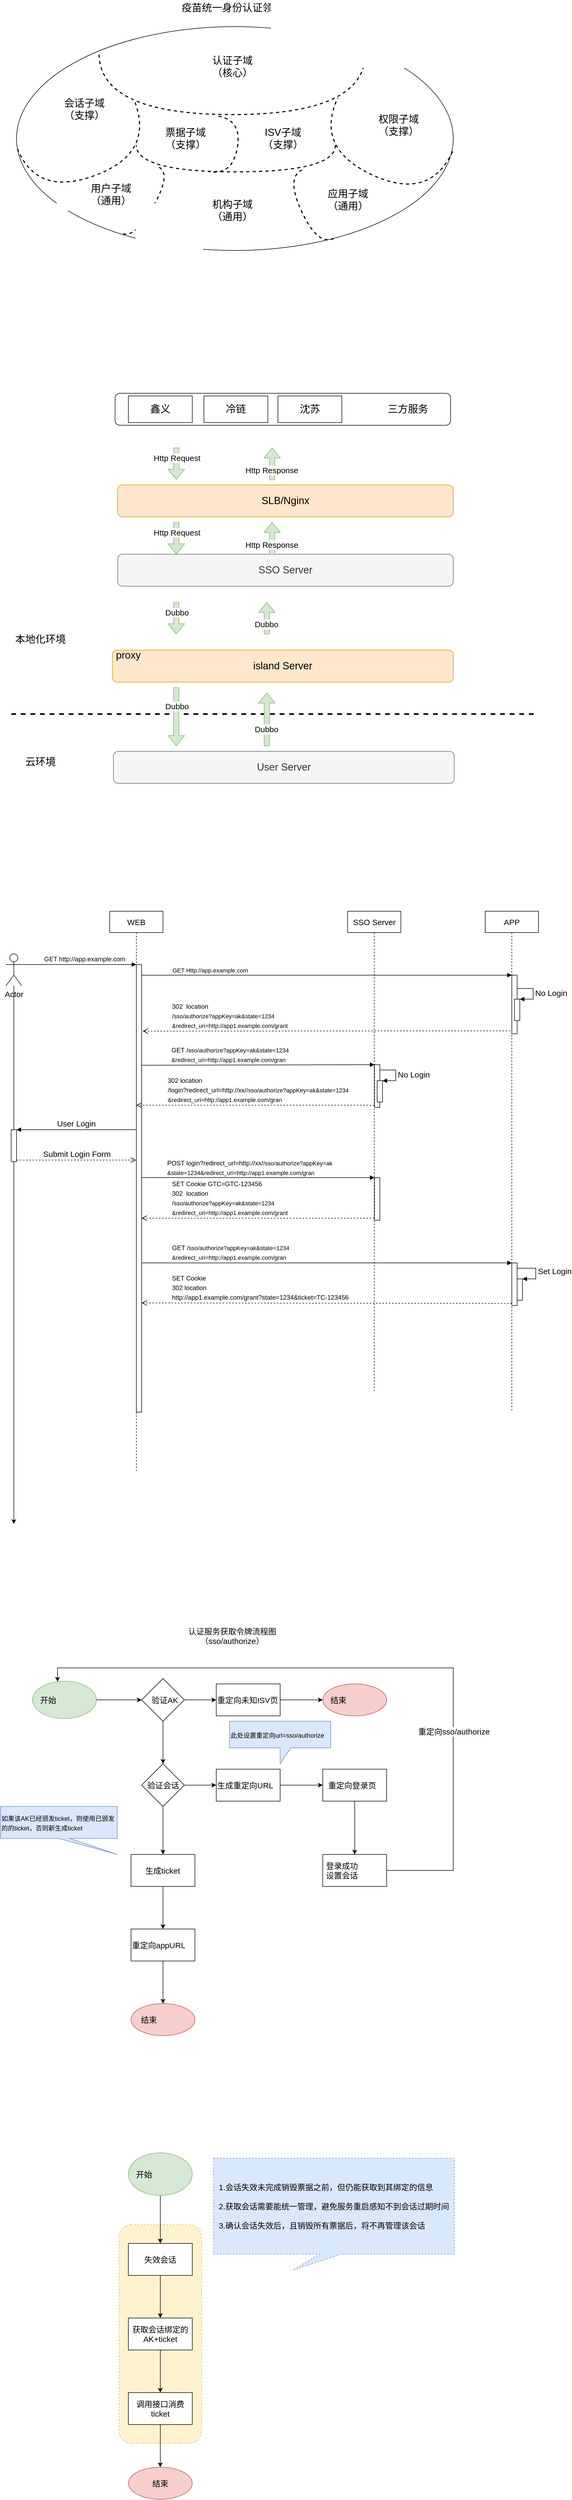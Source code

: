 <mxfile version="14.7.8" type="github">
  <diagram id="zZ86Mv5E7k6k_k5HMbXi" name="Page-1">
    <mxGraphModel dx="1426" dy="745" grid="1" gridSize="10" guides="1" tooltips="1" connect="1" arrows="1" fold="1" page="1" pageScale="1" pageWidth="1654" pageHeight="2336" math="0" shadow="0">
      <root>
        <mxCell id="0" />
        <mxCell id="1" parent="0" />
        <mxCell id="XgoeYixQGSKKeglVcJsI-135" value="" style="rounded=1;whiteSpace=wrap;html=1;fontSize=15;strokeColor=#d6b656;align=center;dashed=1;fillColor=#fff2cc;" vertex="1" parent="1">
          <mxGeometry x="502.54" y="4545" width="154.93" height="410" as="geometry" />
        </mxCell>
        <mxCell id="XgoeYixQGSKKeglVcJsI-1" value="" style="ellipse;whiteSpace=wrap;html=1;" vertex="1" parent="1">
          <mxGeometry x="310" y="420" width="820" height="420" as="geometry" />
        </mxCell>
        <mxCell id="XgoeYixQGSKKeglVcJsI-2" value="" style="shape=requiredInterface;html=1;verticalLabelPosition=bottom;dashed=1;strokeWidth=2;fillColor=none;fontColor=#FF3333;align=left;rotation=90;" vertex="1" parent="1">
          <mxGeometry x="657.5" y="277.5" width="115" height="500" as="geometry" />
        </mxCell>
        <mxCell id="XgoeYixQGSKKeglVcJsI-3" value="票据子域&lt;br&gt;（支撑）" style="text;html=1;strokeColor=none;fillColor=none;align=center;verticalAlign=middle;whiteSpace=wrap;rounded=0;fontSize=19;" vertex="1" parent="1">
          <mxGeometry x="580" y="615" width="95" height="30" as="geometry" />
        </mxCell>
        <mxCell id="XgoeYixQGSKKeglVcJsI-4" value="" style="shape=requiredInterface;html=1;verticalLabelPosition=bottom;dashed=1;strokeWidth=2;fillColor=none;fontColor=#FF3333;align=left;rotation=-20;direction=south;" vertex="1" parent="1">
          <mxGeometry x="319.92" y="599.57" width="237.5" height="103.13" as="geometry" />
        </mxCell>
        <mxCell id="XgoeYixQGSKKeglVcJsI-5" value="会话子域&lt;br&gt;（支撑）" style="text;html=1;strokeColor=none;fillColor=none;align=center;verticalAlign=middle;whiteSpace=wrap;rounded=0;fontSize=19;" vertex="1" parent="1">
          <mxGeometry x="390" y="560" width="95" height="30" as="geometry" />
        </mxCell>
        <mxCell id="XgoeYixQGSKKeglVcJsI-6" value="" style="shape=requiredInterface;html=1;verticalLabelPosition=bottom;dashed=1;strokeWidth=2;fillColor=none;fontColor=#FF3333;align=left;rotation=25;direction=south;" vertex="1" parent="1">
          <mxGeometry x="880.2" y="599.11" width="237.89" height="103.6" as="geometry" />
        </mxCell>
        <mxCell id="XgoeYixQGSKKeglVcJsI-7" value="权限子域&lt;br&gt;（支撑）" style="text;html=1;strokeColor=none;fillColor=none;align=center;verticalAlign=middle;whiteSpace=wrap;rounded=0;fontSize=19;" vertex="1" parent="1">
          <mxGeometry x="980" y="590" width="95" height="30" as="geometry" />
        </mxCell>
        <mxCell id="XgoeYixQGSKKeglVcJsI-9" value="" style="shape=requiredInterface;html=1;verticalLabelPosition=bottom;dashed=1;strokeWidth=2;fillColor=none;fontColor=#FF3333;align=left;rotation=90;" vertex="1" parent="1">
          <mxGeometry x="696.88" y="480.63" width="50" height="373.75" as="geometry" />
        </mxCell>
        <mxCell id="XgoeYixQGSKKeglVcJsI-10" value="ISV子域&lt;br&gt;（支撑）" style="text;html=1;strokeColor=none;fillColor=none;align=center;verticalAlign=middle;whiteSpace=wrap;rounded=0;fontSize=19;" vertex="1" parent="1">
          <mxGeometry x="762.5" y="615" width="95" height="30" as="geometry" />
        </mxCell>
        <mxCell id="XgoeYixQGSKKeglVcJsI-11" value="" style="shape=requiredInterface;html=1;verticalLabelPosition=bottom;dashed=1;strokeWidth=2;fillColor=none;fontColor=#FF3333;align=left;rotation=-60;direction=south;" vertex="1" parent="1">
          <mxGeometry x="482.88" y="738.64" width="142.19" height="27.11" as="geometry" />
        </mxCell>
        <mxCell id="XgoeYixQGSKKeglVcJsI-12" value="" style="shape=requiredInterface;html=1;verticalLabelPosition=bottom;dashed=1;strokeWidth=2;fillColor=none;fontColor=#FF3333;align=left;rotation=65;direction=south;" vertex="1" parent="1">
          <mxGeometry x="790" y="743.65" width="141.66" height="33.46" as="geometry" />
        </mxCell>
        <mxCell id="XgoeYixQGSKKeglVcJsI-13" value="用户子域&lt;br&gt;（通用）" style="text;html=1;strokeColor=none;fillColor=none;align=center;verticalAlign=middle;whiteSpace=wrap;rounded=0;fontSize=19;" vertex="1" parent="1">
          <mxGeometry x="440" y="720" width="95" height="30" as="geometry" />
        </mxCell>
        <mxCell id="XgoeYixQGSKKeglVcJsI-14" value="机构子域&lt;br&gt;（通用）" style="text;html=1;strokeColor=none;fillColor=none;align=center;verticalAlign=middle;whiteSpace=wrap;rounded=0;fontSize=19;" vertex="1" parent="1">
          <mxGeometry x="667.5" y="750" width="95" height="30" as="geometry" />
        </mxCell>
        <mxCell id="XgoeYixQGSKKeglVcJsI-15" value="应用子域&lt;br&gt;（通用）" style="text;html=1;strokeColor=none;fillColor=none;align=center;verticalAlign=middle;whiteSpace=wrap;rounded=0;fontSize=19;" vertex="1" parent="1">
          <mxGeometry x="885" y="730" width="95" height="30" as="geometry" />
        </mxCell>
        <mxCell id="XgoeYixQGSKKeglVcJsI-16" value="" style="shape=requiredInterface;html=1;verticalLabelPosition=bottom;dashed=1;strokeWidth=2;fillColor=none;fontColor=#FF3333;align=left;rotation=-80;direction=south;" vertex="1" parent="1">
          <mxGeometry x="649.56" y="621.27" width="105.39" height="45.2" as="geometry" />
        </mxCell>
        <mxCell id="XgoeYixQGSKKeglVcJsI-17" value="认证子域&lt;br&gt;（核心）" style="text;html=1;strokeColor=none;fillColor=none;align=center;verticalAlign=middle;whiteSpace=wrap;rounded=0;fontSize=19;" vertex="1" parent="1">
          <mxGeometry x="667.5" y="480" width="95" height="30" as="geometry" />
        </mxCell>
        <mxCell id="XgoeYixQGSKKeglVcJsI-18" value="疫苗统一身份认证领域" style="text;html=1;strokeColor=none;fillColor=none;align=center;verticalAlign=middle;whiteSpace=wrap;rounded=0;fontSize=19;" vertex="1" parent="1">
          <mxGeometry x="609.98" y="370" width="210.05" height="30" as="geometry" />
        </mxCell>
        <mxCell id="XgoeYixQGSKKeglVcJsI-19" value="SSO Server" style="rounded=1;whiteSpace=wrap;html=1;fontSize=19;strokeColor=#666666;fillColor=#f5f5f5;fontColor=#333333;" vertex="1" parent="1">
          <mxGeometry x="500.08" y="1410" width="630" height="60" as="geometry" />
        </mxCell>
        <mxCell id="XgoeYixQGSKKeglVcJsI-20" value="island Server" style="rounded=1;whiteSpace=wrap;html=1;fontSize=19;strokeColor=#d79b00;fillColor=#ffe6cc;" vertex="1" parent="1">
          <mxGeometry x="490.08" y="1590" width="640" height="60" as="geometry" />
        </mxCell>
        <mxCell id="XgoeYixQGSKKeglVcJsI-21" value="User Server" style="rounded=1;whiteSpace=wrap;html=1;fontSize=19;strokeColor=#666666;fillColor=#f5f5f5;fontColor=#333333;" vertex="1" parent="1">
          <mxGeometry x="491.96" y="1780" width="640" height="60" as="geometry" />
        </mxCell>
        <mxCell id="XgoeYixQGSKKeglVcJsI-22" value="" style="endArrow=none;dashed=1;html=1;fontSize=19;strokeWidth=3;" edge="1" parent="1">
          <mxGeometry width="50" height="50" relative="1" as="geometry">
            <mxPoint x="300.08" y="1710" as="sourcePoint" />
            <mxPoint x="1290.08" y="1710" as="targetPoint" />
          </mxGeometry>
        </mxCell>
        <mxCell id="XgoeYixQGSKKeglVcJsI-23" value="proxy" style="text;html=1;strokeColor=none;fillColor=none;align=center;verticalAlign=middle;whiteSpace=wrap;rounded=0;fontSize=19;" vertex="1" parent="1">
          <mxGeometry x="500.08" y="1590" width="40" height="20" as="geometry" />
        </mxCell>
        <mxCell id="XgoeYixQGSKKeglVcJsI-24" value="本地化环境" style="text;html=1;strokeColor=none;fillColor=none;align=center;verticalAlign=middle;whiteSpace=wrap;rounded=0;fontSize=19;" vertex="1" parent="1">
          <mxGeometry x="300.08" y="1560" width="110" height="20" as="geometry" />
        </mxCell>
        <mxCell id="XgoeYixQGSKKeglVcJsI-25" value="云环境" style="text;html=1;strokeColor=none;fillColor=none;align=center;verticalAlign=middle;whiteSpace=wrap;rounded=0;fontSize=19;" vertex="1" parent="1">
          <mxGeometry x="300" y="1790" width="110" height="20" as="geometry" />
        </mxCell>
        <mxCell id="XgoeYixQGSKKeglVcJsI-26" value="SLB/Nginx" style="rounded=1;whiteSpace=wrap;html=1;fontSize=19;strokeColor=#d79b00;fillColor=#ffe6cc;" vertex="1" parent="1">
          <mxGeometry x="500" y="1280" width="630" height="60" as="geometry" />
        </mxCell>
        <mxCell id="XgoeYixQGSKKeglVcJsI-32" value="" style="group" vertex="1" connectable="0" parent="1">
          <mxGeometry x="495.08" y="1108" width="630" height="60" as="geometry" />
        </mxCell>
        <mxCell id="XgoeYixQGSKKeglVcJsI-27" value="" style="rounded=1;whiteSpace=wrap;html=1;fontSize=19;strokeColor=#000000;" vertex="1" parent="XgoeYixQGSKKeglVcJsI-32">
          <mxGeometry width="630" height="60" as="geometry" />
        </mxCell>
        <mxCell id="XgoeYixQGSKKeglVcJsI-28" value="鑫义" style="rounded=0;whiteSpace=wrap;html=1;fontSize=19;strokeColor=#000000;" vertex="1" parent="XgoeYixQGSKKeglVcJsI-32">
          <mxGeometry x="24.92" y="5" width="120" height="50" as="geometry" />
        </mxCell>
        <mxCell id="XgoeYixQGSKKeglVcJsI-29" value="冷链" style="rounded=0;whiteSpace=wrap;html=1;fontSize=19;strokeColor=#000000;" vertex="1" parent="XgoeYixQGSKKeglVcJsI-32">
          <mxGeometry x="166.8" y="5" width="120" height="50" as="geometry" />
        </mxCell>
        <mxCell id="XgoeYixQGSKKeglVcJsI-30" value="沈苏" style="rounded=0;whiteSpace=wrap;html=1;fontSize=19;strokeColor=#000000;" vertex="1" parent="XgoeYixQGSKKeglVcJsI-32">
          <mxGeometry x="305.75" y="5" width="120" height="50" as="geometry" />
        </mxCell>
        <mxCell id="XgoeYixQGSKKeglVcJsI-31" value="三方服务" style="text;html=1;strokeColor=none;fillColor=none;align=center;verticalAlign=middle;whiteSpace=wrap;rounded=0;fontSize=19;" vertex="1" parent="XgoeYixQGSKKeglVcJsI-32">
          <mxGeometry x="494.92" y="20" width="110" height="20" as="geometry" />
        </mxCell>
        <mxCell id="XgoeYixQGSKKeglVcJsI-33" value="" style="shape=flexArrow;endArrow=classic;html=1;fontSize=19;fillColor=#d5e8d4;strokeColor=#82b366;" edge="1" parent="1">
          <mxGeometry width="50" height="50" relative="1" as="geometry">
            <mxPoint x="610" y="1210" as="sourcePoint" />
            <mxPoint x="609.98" y="1270" as="targetPoint" />
          </mxGeometry>
        </mxCell>
        <mxCell id="XgoeYixQGSKKeglVcJsI-34" value="Http Request" style="edgeLabel;html=1;align=center;verticalAlign=middle;resizable=0;points=[];fontSize=15;" vertex="1" connectable="0" parent="XgoeYixQGSKKeglVcJsI-33">
          <mxGeometry x="-0.36" y="1" relative="1" as="geometry">
            <mxPoint as="offset" />
          </mxGeometry>
        </mxCell>
        <mxCell id="XgoeYixQGSKKeglVcJsI-35" value="" style="shape=flexArrow;endArrow=classic;html=1;fontSize=19;fillColor=#d5e8d4;strokeColor=#82b366;" edge="1" parent="1">
          <mxGeometry width="50" height="50" relative="1" as="geometry">
            <mxPoint x="610" y="1350" as="sourcePoint" />
            <mxPoint x="609.98" y="1410" as="targetPoint" />
          </mxGeometry>
        </mxCell>
        <mxCell id="XgoeYixQGSKKeglVcJsI-36" value="Http Request" style="edgeLabel;html=1;align=center;verticalAlign=middle;resizable=0;points=[];fontSize=15;" vertex="1" connectable="0" parent="XgoeYixQGSKKeglVcJsI-35">
          <mxGeometry x="-0.36" y="1" relative="1" as="geometry">
            <mxPoint as="offset" />
          </mxGeometry>
        </mxCell>
        <mxCell id="XgoeYixQGSKKeglVcJsI-37" value="" style="shape=flexArrow;endArrow=classic;html=1;fontSize=19;fillColor=#d5e8d4;strokeColor=#82b366;" edge="1" parent="1">
          <mxGeometry width="50" height="50" relative="1" as="geometry">
            <mxPoint x="610" y="1500" as="sourcePoint" />
            <mxPoint x="609.98" y="1560" as="targetPoint" />
          </mxGeometry>
        </mxCell>
        <mxCell id="XgoeYixQGSKKeglVcJsI-38" value="Dubbo" style="edgeLabel;html=1;align=center;verticalAlign=middle;resizable=0;points=[];fontSize=15;" vertex="1" connectable="0" parent="XgoeYixQGSKKeglVcJsI-37">
          <mxGeometry x="-0.36" y="1" relative="1" as="geometry">
            <mxPoint as="offset" />
          </mxGeometry>
        </mxCell>
        <mxCell id="XgoeYixQGSKKeglVcJsI-39" value="" style="shape=flexArrow;endArrow=classic;html=1;fontSize=19;fillColor=#d5e8d4;strokeColor=#82b366;" edge="1" parent="1">
          <mxGeometry width="50" height="50" relative="1" as="geometry">
            <mxPoint x="610" y="1660" as="sourcePoint" />
            <mxPoint x="609.98" y="1770" as="targetPoint" />
          </mxGeometry>
        </mxCell>
        <mxCell id="XgoeYixQGSKKeglVcJsI-40" value="Dubbo" style="edgeLabel;html=1;align=center;verticalAlign=middle;resizable=0;points=[];fontSize=15;" vertex="1" connectable="0" parent="XgoeYixQGSKKeglVcJsI-39">
          <mxGeometry x="-0.36" y="1" relative="1" as="geometry">
            <mxPoint as="offset" />
          </mxGeometry>
        </mxCell>
        <mxCell id="XgoeYixQGSKKeglVcJsI-41" value="" style="shape=flexArrow;endArrow=classic;html=1;fontSize=19;fillColor=#d5e8d4;strokeColor=#82b366;" edge="1" parent="1">
          <mxGeometry width="50" height="50" relative="1" as="geometry">
            <mxPoint x="780" y="1770" as="sourcePoint" />
            <mxPoint x="780" y="1670" as="targetPoint" />
          </mxGeometry>
        </mxCell>
        <mxCell id="XgoeYixQGSKKeglVcJsI-42" value="Dubbo" style="edgeLabel;html=1;align=center;verticalAlign=middle;resizable=0;points=[];fontSize=15;" vertex="1" connectable="0" parent="XgoeYixQGSKKeglVcJsI-41">
          <mxGeometry x="-0.36" y="1" relative="1" as="geometry">
            <mxPoint as="offset" />
          </mxGeometry>
        </mxCell>
        <mxCell id="XgoeYixQGSKKeglVcJsI-43" value="" style="shape=flexArrow;endArrow=classic;html=1;fontSize=19;fillColor=#d5e8d4;strokeColor=#82b366;" edge="1" parent="1">
          <mxGeometry width="50" height="50" relative="1" as="geometry">
            <mxPoint x="780" y="1560" as="sourcePoint" />
            <mxPoint x="780" y="1500" as="targetPoint" />
          </mxGeometry>
        </mxCell>
        <mxCell id="XgoeYixQGSKKeglVcJsI-44" value="Dubbo" style="edgeLabel;html=1;align=center;verticalAlign=middle;resizable=0;points=[];fontSize=15;" vertex="1" connectable="0" parent="XgoeYixQGSKKeglVcJsI-43">
          <mxGeometry x="-0.36" y="1" relative="1" as="geometry">
            <mxPoint as="offset" />
          </mxGeometry>
        </mxCell>
        <mxCell id="XgoeYixQGSKKeglVcJsI-45" value="" style="shape=flexArrow;endArrow=classic;html=1;fontSize=19;fillColor=#d5e8d4;strokeColor=#82b366;exitX=0.46;exitY=0.017;exitDx=0;exitDy=0;exitPerimeter=0;" edge="1" parent="1" source="XgoeYixQGSKKeglVcJsI-19">
          <mxGeometry width="50" height="50" relative="1" as="geometry">
            <mxPoint x="810" y="1400" as="sourcePoint" />
            <mxPoint x="790" y="1350" as="targetPoint" />
          </mxGeometry>
        </mxCell>
        <mxCell id="XgoeYixQGSKKeglVcJsI-46" value="Http Response" style="edgeLabel;html=1;align=center;verticalAlign=middle;resizable=0;points=[];fontSize=15;" vertex="1" connectable="0" parent="XgoeYixQGSKKeglVcJsI-45">
          <mxGeometry x="-0.36" y="1" relative="1" as="geometry">
            <mxPoint as="offset" />
          </mxGeometry>
        </mxCell>
        <mxCell id="XgoeYixQGSKKeglVcJsI-47" value="" style="shape=flexArrow;endArrow=classic;html=1;fontSize=19;fillColor=#d5e8d4;strokeColor=#82b366;exitX=0.46;exitY=0.017;exitDx=0;exitDy=0;exitPerimeter=0;" edge="1" parent="1">
          <mxGeometry width="50" height="50" relative="1" as="geometry">
            <mxPoint x="790.0" y="1271.02" as="sourcePoint" />
            <mxPoint x="790.12" y="1210" as="targetPoint" />
          </mxGeometry>
        </mxCell>
        <mxCell id="XgoeYixQGSKKeglVcJsI-48" value="Http Response" style="edgeLabel;html=1;align=center;verticalAlign=middle;resizable=0;points=[];fontSize=15;" vertex="1" connectable="0" parent="XgoeYixQGSKKeglVcJsI-47">
          <mxGeometry x="-0.36" y="1" relative="1" as="geometry">
            <mxPoint as="offset" />
          </mxGeometry>
        </mxCell>
        <mxCell id="XgoeYixQGSKKeglVcJsI-49" value="WEB" style="shape=umlLifeline;perimeter=lifelinePerimeter;whiteSpace=wrap;html=1;container=1;collapsible=0;recursiveResize=0;outlineConnect=0;fontSize=15;strokeColor=#000000;" vertex="1" parent="1">
          <mxGeometry x="485" y="2080" width="100" height="1050" as="geometry" />
        </mxCell>
        <mxCell id="XgoeYixQGSKKeglVcJsI-53" value="" style="html=1;points=[];perimeter=orthogonalPerimeter;fontSize=15;strokeColor=#000000;" vertex="1" parent="XgoeYixQGSKKeglVcJsI-49">
          <mxGeometry x="50" y="100" width="10" height="840" as="geometry" />
        </mxCell>
        <mxCell id="XgoeYixQGSKKeglVcJsI-50" value="SSO Server" style="shape=umlLifeline;perimeter=lifelinePerimeter;whiteSpace=wrap;html=1;container=1;collapsible=0;recursiveResize=0;outlineConnect=0;fontSize=15;strokeColor=#000000;" vertex="1" parent="1">
          <mxGeometry x="931.66" y="2080" width="100" height="900" as="geometry" />
        </mxCell>
        <mxCell id="XgoeYixQGSKKeglVcJsI-62" value="" style="html=1;points=[];perimeter=orthogonalPerimeter;fontSize=15;strokeColor=#000000;align=left;" vertex="1" parent="XgoeYixQGSKKeglVcJsI-50">
          <mxGeometry x="50.5" y="288" width="10" height="80" as="geometry" />
        </mxCell>
        <mxCell id="XgoeYixQGSKKeglVcJsI-65" value="" style="html=1;points=[];perimeter=orthogonalPerimeter;fontSize=15;strokeColor=#000000;align=left;" vertex="1" parent="XgoeYixQGSKKeglVcJsI-50">
          <mxGeometry x="55.5" y="318" width="10" height="40" as="geometry" />
        </mxCell>
        <mxCell id="XgoeYixQGSKKeglVcJsI-66" value="No Login" style="edgeStyle=orthogonalEdgeStyle;html=1;align=left;spacingLeft=2;endArrow=block;rounded=0;entryX=1;entryY=0;fontSize=15;strokeWidth=1;" edge="1" target="XgoeYixQGSKKeglVcJsI-65" parent="XgoeYixQGSKKeglVcJsI-50">
          <mxGeometry relative="1" as="geometry">
            <mxPoint x="60.5" y="298" as="sourcePoint" />
            <Array as="points">
              <mxPoint x="90.5" y="298" />
            </Array>
          </mxGeometry>
        </mxCell>
        <mxCell id="XgoeYixQGSKKeglVcJsI-70" value="" style="html=1;points=[];perimeter=orthogonalPerimeter;fontSize=15;strokeColor=#000000;align=left;" vertex="1" parent="XgoeYixQGSKKeglVcJsI-50">
          <mxGeometry x="50.5" y="500" width="10" height="80" as="geometry" />
        </mxCell>
        <mxCell id="XgoeYixQGSKKeglVcJsI-51" value="APP" style="shape=umlLifeline;perimeter=lifelinePerimeter;whiteSpace=wrap;html=1;container=1;collapsible=0;recursiveResize=0;outlineConnect=0;fontSize=15;strokeColor=#000000;" vertex="1" parent="1">
          <mxGeometry x="1190" y="2080" width="100" height="940" as="geometry" />
        </mxCell>
        <mxCell id="XgoeYixQGSKKeglVcJsI-56" value="" style="html=1;points=[];perimeter=orthogonalPerimeter;fontSize=15;strokeColor=#000000;" vertex="1" parent="XgoeYixQGSKKeglVcJsI-51">
          <mxGeometry x="50" y="120" width="10" height="110" as="geometry" />
        </mxCell>
        <mxCell id="XgoeYixQGSKKeglVcJsI-58" value="&lt;span style=&quot;font-size: 12px&quot;&gt;302&amp;nbsp; location &lt;br&gt;/&lt;/span&gt;&lt;span style=&quot;font-size: 11px&quot;&gt;sso/authorize?appKey=ak&amp;amp;state=1234&lt;/span&gt;&lt;br style=&quot;font-size: 11px&quot;&gt;&lt;span style=&quot;font-size: 11px&quot;&gt;&amp;amp;redirect_uri=http://app1.example.com/grant&lt;/span&gt;" style="html=1;verticalAlign=bottom;endArrow=open;dashed=1;endSize=8;exitX=0;exitY=0.95;fontSize=15;strokeWidth=1;align=left;" edge="1" parent="XgoeYixQGSKKeglVcJsI-51">
          <mxGeometry x="0.846" relative="1" as="geometry">
            <mxPoint x="-643" y="225" as="targetPoint" />
            <mxPoint x="47" y="224.5" as="sourcePoint" />
            <mxPoint as="offset" />
          </mxGeometry>
        </mxCell>
        <mxCell id="XgoeYixQGSKKeglVcJsI-60" value="" style="html=1;points=[];perimeter=orthogonalPerimeter;fontSize=15;strokeColor=#000000;align=left;" vertex="1" parent="XgoeYixQGSKKeglVcJsI-51">
          <mxGeometry x="55" y="165" width="10" height="40" as="geometry" />
        </mxCell>
        <mxCell id="XgoeYixQGSKKeglVcJsI-61" value="No Login" style="edgeStyle=orthogonalEdgeStyle;html=1;align=left;spacingLeft=2;endArrow=block;rounded=0;entryX=1;entryY=0;fontSize=15;strokeWidth=1;" edge="1" target="XgoeYixQGSKKeglVcJsI-60" parent="XgoeYixQGSKKeglVcJsI-51">
          <mxGeometry relative="1" as="geometry">
            <mxPoint x="60" y="145" as="sourcePoint" />
            <Array as="points">
              <mxPoint x="90" y="145" />
            </Array>
          </mxGeometry>
        </mxCell>
        <mxCell id="XgoeYixQGSKKeglVcJsI-76" value="" style="html=1;points=[];perimeter=orthogonalPerimeter;fontSize=15;strokeColor=#000000;align=left;" vertex="1" parent="XgoeYixQGSKKeglVcJsI-51">
          <mxGeometry x="60" y="690" width="10" height="40" as="geometry" />
        </mxCell>
        <mxCell id="XgoeYixQGSKKeglVcJsI-78" style="edgeStyle=orthogonalEdgeStyle;rounded=0;orthogonalLoop=1;jettySize=auto;html=1;fontSize=15;strokeWidth=1;startArrow=none;" edge="1" parent="1" source="XgoeYixQGSKKeglVcJsI-79">
          <mxGeometry relative="1" as="geometry">
            <mxPoint x="305" y="3230" as="targetPoint" />
          </mxGeometry>
        </mxCell>
        <mxCell id="XgoeYixQGSKKeglVcJsI-52" value="Actor" style="shape=umlActor;verticalLabelPosition=bottom;verticalAlign=top;html=1;fontSize=15;strokeColor=#000000;" vertex="1" parent="1">
          <mxGeometry x="290" y="2160" width="30" height="60" as="geometry" />
        </mxCell>
        <mxCell id="XgoeYixQGSKKeglVcJsI-54" value="&lt;font style=&quot;font-size: 12px&quot;&gt;GET http://app.example.com&lt;/font&gt;" style="html=1;verticalAlign=bottom;endArrow=block;entryX=0;entryY=0;fontSize=15;strokeWidth=1;exitX=1;exitY=0.333;exitDx=0;exitDy=0;exitPerimeter=0;align=left;" edge="1" target="XgoeYixQGSKKeglVcJsI-53" parent="1" source="XgoeYixQGSKKeglVcJsI-52">
          <mxGeometry x="-0.628" relative="1" as="geometry">
            <mxPoint x="470" y="2180" as="sourcePoint" />
            <mxPoint as="offset" />
          </mxGeometry>
        </mxCell>
        <mxCell id="XgoeYixQGSKKeglVcJsI-57" value="" style="html=1;verticalAlign=bottom;endArrow=block;entryX=0;entryY=0;fontSize=15;strokeWidth=1;" edge="1" parent="1" source="XgoeYixQGSKKeglVcJsI-53">
          <mxGeometry relative="1" as="geometry">
            <mxPoint x="550" y="2200" as="sourcePoint" />
            <mxPoint x="1240" y="2200" as="targetPoint" />
          </mxGeometry>
        </mxCell>
        <mxCell id="XgoeYixQGSKKeglVcJsI-59" value="&lt;font style=&quot;font-size: 11px&quot;&gt;GET Http://app.example.com&lt;/font&gt;" style="edgeLabel;html=1;align=left;verticalAlign=middle;resizable=0;points=[];fontSize=15;" vertex="1" connectable="0" parent="XgoeYixQGSKKeglVcJsI-57">
          <mxGeometry x="-0.101" y="3" relative="1" as="geometry">
            <mxPoint x="-257" y="-8" as="offset" />
          </mxGeometry>
        </mxCell>
        <mxCell id="XgoeYixQGSKKeglVcJsI-64" value="&lt;font style=&quot;font-size: 12px&quot;&gt;302 location&lt;br style=&quot;font-size: 11px&quot;&gt;/login?redirect_url=http://xx/&lt;span style=&quot;font-size: 11px&quot;&gt;/&lt;/span&gt;&lt;span style=&quot;font-size: 11px&quot;&gt;sso/authorize?appKey=ak&amp;amp;state=1234&lt;/span&gt;&lt;br style=&quot;font-size: 11px&quot;&gt;&lt;span style=&quot;font-size: 11px&quot;&gt;&amp;amp;redirect_uri=http://app1.example.com/gran&lt;/span&gt;&lt;/font&gt;" style="html=1;verticalAlign=bottom;endArrow=open;dashed=1;endSize=8;exitX=0;exitY=0.95;fontSize=15;strokeWidth=1;align=left;" edge="1" source="XgoeYixQGSKKeglVcJsI-62" parent="1" target="XgoeYixQGSKKeglVcJsI-49">
          <mxGeometry x="0.744" relative="1" as="geometry">
            <mxPoint x="544" y="2442" as="targetPoint" />
            <mxPoint as="offset" />
          </mxGeometry>
        </mxCell>
        <mxCell id="XgoeYixQGSKKeglVcJsI-63" value="&lt;font style=&quot;font-size: 12px&quot;&gt;GET&amp;nbsp;&lt;/font&gt;&lt;span style=&quot;font-size: 12px&quot;&gt;/&lt;/span&gt;&lt;span style=&quot;font-size: 11px&quot;&gt;sso/authorize?appKey=ak&amp;amp;state=1234&lt;/span&gt;&lt;br style=&quot;font-size: 11px&quot;&gt;&lt;span style=&quot;font-size: 11px&quot;&gt;&amp;amp;redirect_uri=http://app1.example.com/gran&lt;/span&gt;" style="html=1;verticalAlign=bottom;endArrow=block;entryX=0;entryY=0;fontSize=15;strokeWidth=1;align=left;exitX=0.9;exitY=0.225;exitDx=0;exitDy=0;exitPerimeter=0;" edge="1" target="XgoeYixQGSKKeglVcJsI-62" parent="1" source="XgoeYixQGSKKeglVcJsI-53">
          <mxGeometry x="-0.748" relative="1" as="geometry">
            <mxPoint x="624.16" y="2368" as="sourcePoint" />
            <mxPoint as="offset" />
          </mxGeometry>
        </mxCell>
        <mxCell id="XgoeYixQGSKKeglVcJsI-71" value="&lt;span style=&quot;font-size: 12px&quot;&gt;POST login?redirect_url=http://xx/&lt;/span&gt;&lt;span style=&quot;font-size: 11px&quot;&gt;/&lt;/span&gt;&lt;span style=&quot;font-size: 11px&quot;&gt;sso/authorize?appKey=ak&lt;br&gt;&amp;amp;state=1234&lt;/span&gt;&lt;span style=&quot;font-size: 11px&quot;&gt;&amp;amp;redirect_uri=http://app1.example.com/gran&lt;/span&gt;" style="html=1;verticalAlign=bottom;endArrow=block;entryX=0;entryY=0;fontSize=15;strokeWidth=1;align=left;exitX=0.9;exitY=0.476;exitDx=0;exitDy=0;exitPerimeter=0;" edge="1" target="XgoeYixQGSKKeglVcJsI-70" parent="1" source="XgoeYixQGSKKeglVcJsI-53">
          <mxGeometry x="-0.784" y="-1" relative="1" as="geometry">
            <mxPoint x="550" y="2580" as="sourcePoint" />
            <mxPoint as="offset" />
          </mxGeometry>
        </mxCell>
        <mxCell id="XgoeYixQGSKKeglVcJsI-72" value="&lt;span style=&quot;font-size: 12px&quot;&gt;SET Cookie GTC=GTC-123456&lt;br&gt;302&amp;nbsp; location&amp;nbsp;&lt;br&gt;/&lt;/span&gt;&lt;span style=&quot;font-size: 11px&quot;&gt;sso/authorize?appKey=ak&amp;amp;state=1234&lt;/span&gt;&lt;br style=&quot;font-size: 11px&quot;&gt;&lt;span style=&quot;font-size: 11px&quot;&gt;&amp;amp;redirect_uri=http://app1.example.com/grant&lt;/span&gt;" style="html=1;verticalAlign=bottom;endArrow=open;dashed=1;endSize=8;exitX=0;exitY=0.95;fontSize=15;strokeWidth=1;align=left;" edge="1" source="XgoeYixQGSKKeglVcJsI-70" parent="1" target="XgoeYixQGSKKeglVcJsI-53">
          <mxGeometry x="0.747" relative="1" as="geometry">
            <mxPoint x="910" y="2576" as="targetPoint" />
            <mxPoint as="offset" />
          </mxGeometry>
        </mxCell>
        <mxCell id="XgoeYixQGSKKeglVcJsI-74" value="&lt;font style=&quot;font-size: 12px&quot;&gt;GET&amp;nbsp;&lt;/font&gt;&lt;span style=&quot;font-size: 12px&quot;&gt;/&lt;/span&gt;&lt;span style=&quot;font-size: 11px&quot;&gt;sso/authorize?appKey=ak&amp;amp;state=1234&lt;/span&gt;&lt;br style=&quot;font-size: 11px&quot;&gt;&lt;span style=&quot;font-size: 11px&quot;&gt;&amp;amp;redirect_uri=http://app1.example.com/gran&lt;/span&gt;" style="html=1;verticalAlign=bottom;endArrow=block;entryX=0;entryY=0;fontSize=15;strokeWidth=1;align=left;" edge="1" target="XgoeYixQGSKKeglVcJsI-73" parent="1" source="XgoeYixQGSKKeglVcJsI-53">
          <mxGeometry x="-0.842" relative="1" as="geometry">
            <mxPoint x="550" y="2640" as="sourcePoint" />
            <mxPoint as="offset" />
          </mxGeometry>
        </mxCell>
        <mxCell id="XgoeYixQGSKKeglVcJsI-75" value="&lt;font style=&quot;font-size: 12px&quot;&gt;SET Cookie&lt;br&gt;302 location&lt;br&gt;&lt;span&gt;http://app1.example.com/grant?state=1234&amp;amp;ticket=TC-123456&lt;/span&gt;&lt;/font&gt;" style="html=1;verticalAlign=bottom;endArrow=open;dashed=1;endSize=8;exitX=0;exitY=0.95;fontSize=15;strokeWidth=1;entryX=1;entryY=0.756;entryDx=0;entryDy=0;entryPerimeter=0;align=left;" edge="1" source="XgoeYixQGSKKeglVcJsI-73" parent="1" target="XgoeYixQGSKKeglVcJsI-53">
          <mxGeometry x="0.842" relative="1" as="geometry">
            <mxPoint x="544" y="2713" as="targetPoint" />
            <mxPoint as="offset" />
          </mxGeometry>
        </mxCell>
        <mxCell id="XgoeYixQGSKKeglVcJsI-73" value="" style="html=1;points=[];perimeter=orthogonalPerimeter;fontSize=15;strokeColor=#000000;align=left;" vertex="1" parent="1">
          <mxGeometry x="1240" y="2740" width="10" height="80" as="geometry" />
        </mxCell>
        <mxCell id="XgoeYixQGSKKeglVcJsI-80" value="User Login" style="html=1;verticalAlign=bottom;endArrow=block;entryX=1;entryY=0;fontSize=15;strokeWidth=1;" edge="1" target="XgoeYixQGSKKeglVcJsI-79" parent="1" source="XgoeYixQGSKKeglVcJsI-49">
          <mxGeometry relative="1" as="geometry">
            <mxPoint x="380" y="2490" as="sourcePoint" />
          </mxGeometry>
        </mxCell>
        <mxCell id="XgoeYixQGSKKeglVcJsI-81" value="Submit Login Form" style="html=1;verticalAlign=bottom;endArrow=open;dashed=1;endSize=8;exitX=1;exitY=0.95;fontSize=15;strokeWidth=1;" edge="1" source="XgoeYixQGSKKeglVcJsI-79" parent="1" target="XgoeYixQGSKKeglVcJsI-49">
          <mxGeometry relative="1" as="geometry">
            <mxPoint x="380" y="2547" as="targetPoint" />
          </mxGeometry>
        </mxCell>
        <mxCell id="XgoeYixQGSKKeglVcJsI-79" value="" style="html=1;points=[];perimeter=orthogonalPerimeter;fontSize=15;strokeColor=#000000;align=left;" vertex="1" parent="1">
          <mxGeometry x="300" y="2490" width="10" height="60" as="geometry" />
        </mxCell>
        <mxCell id="XgoeYixQGSKKeglVcJsI-82" value="" style="edgeStyle=orthogonalEdgeStyle;rounded=0;orthogonalLoop=1;jettySize=auto;html=1;fontSize=15;strokeWidth=1;endArrow=none;" edge="1" parent="1" source="XgoeYixQGSKKeglVcJsI-52" target="XgoeYixQGSKKeglVcJsI-79">
          <mxGeometry relative="1" as="geometry">
            <mxPoint x="305" y="3230" as="targetPoint" />
            <mxPoint x="305" y="2220" as="sourcePoint" />
          </mxGeometry>
        </mxCell>
        <mxCell id="XgoeYixQGSKKeglVcJsI-77" value="Set Login" style="edgeStyle=orthogonalEdgeStyle;html=1;align=left;spacingLeft=2;endArrow=block;rounded=0;entryX=1;entryY=0;fontSize=15;strokeWidth=1;" edge="1" target="XgoeYixQGSKKeglVcJsI-76" parent="1" source="XgoeYixQGSKKeglVcJsI-73">
          <mxGeometry relative="1" as="geometry">
            <mxPoint x="1255" y="2750" as="sourcePoint" />
            <Array as="points">
              <mxPoint x="1285" y="2750" />
              <mxPoint x="1285" y="2770" />
            </Array>
          </mxGeometry>
        </mxCell>
        <mxCell id="XgoeYixQGSKKeglVcJsI-94" value="" style="edgeStyle=orthogonalEdgeStyle;rounded=0;orthogonalLoop=1;jettySize=auto;html=1;fontSize=15;strokeWidth=1;exitX=1;exitY=0.5;exitDx=0;exitDy=0;" edge="1" parent="1" source="XgoeYixQGSKKeglVcJsI-124" target="XgoeYixQGSKKeglVcJsI-93">
          <mxGeometry relative="1" as="geometry">
            <mxPoint x="460" y="3560" as="sourcePoint" />
          </mxGeometry>
        </mxCell>
        <mxCell id="XgoeYixQGSKKeglVcJsI-96" value="" style="edgeStyle=orthogonalEdgeStyle;rounded=0;orthogonalLoop=1;jettySize=auto;html=1;fontSize=15;strokeWidth=1;" edge="1" parent="1" source="XgoeYixQGSKKeglVcJsI-93" target="XgoeYixQGSKKeglVcJsI-95">
          <mxGeometry relative="1" as="geometry" />
        </mxCell>
        <mxCell id="XgoeYixQGSKKeglVcJsI-111" value="" style="edgeStyle=orthogonalEdgeStyle;rounded=0;orthogonalLoop=1;jettySize=auto;html=1;fontSize=15;strokeWidth=1;" edge="1" parent="1" source="XgoeYixQGSKKeglVcJsI-93" target="XgoeYixQGSKKeglVcJsI-110">
          <mxGeometry relative="1" as="geometry" />
        </mxCell>
        <mxCell id="XgoeYixQGSKKeglVcJsI-93" value="&amp;nbsp; &amp;nbsp; 验证AK" style="rhombus;whiteSpace=wrap;html=1;fontSize=15;strokeColor=#000000;align=left;" vertex="1" parent="1">
          <mxGeometry x="545" y="3520" width="80" height="80" as="geometry" />
        </mxCell>
        <mxCell id="XgoeYixQGSKKeglVcJsI-100" value="" style="edgeStyle=orthogonalEdgeStyle;rounded=0;orthogonalLoop=1;jettySize=auto;html=1;fontSize=15;strokeWidth=1;" edge="1" parent="1" source="XgoeYixQGSKKeglVcJsI-95" target="XgoeYixQGSKKeglVcJsI-99">
          <mxGeometry relative="1" as="geometry" />
        </mxCell>
        <mxCell id="XgoeYixQGSKKeglVcJsI-106" value="" style="edgeStyle=orthogonalEdgeStyle;rounded=0;orthogonalLoop=1;jettySize=auto;html=1;fontSize=15;strokeWidth=1;" edge="1" parent="1" source="XgoeYixQGSKKeglVcJsI-95" target="XgoeYixQGSKKeglVcJsI-105">
          <mxGeometry relative="1" as="geometry" />
        </mxCell>
        <mxCell id="XgoeYixQGSKKeglVcJsI-95" value="&amp;nbsp; 验证会话" style="rhombus;whiteSpace=wrap;html=1;fontSize=15;strokeColor=#000000;align=left;" vertex="1" parent="1">
          <mxGeometry x="545" y="3680" width="80" height="80" as="geometry" />
        </mxCell>
        <mxCell id="XgoeYixQGSKKeglVcJsI-102" value="" style="edgeStyle=orthogonalEdgeStyle;rounded=0;orthogonalLoop=1;jettySize=auto;html=1;fontSize=15;strokeWidth=1;" edge="1" parent="1" source="XgoeYixQGSKKeglVcJsI-99" target="XgoeYixQGSKKeglVcJsI-101">
          <mxGeometry relative="1" as="geometry" />
        </mxCell>
        <mxCell id="XgoeYixQGSKKeglVcJsI-99" value="&amp;nbsp; &amp;nbsp; &amp;nbsp; 生成ticket" style="whiteSpace=wrap;html=1;fontSize=15;align=left;" vertex="1" parent="1">
          <mxGeometry x="525" y="3850" width="120" height="60" as="geometry" />
        </mxCell>
        <mxCell id="XgoeYixQGSKKeglVcJsI-104" value="" style="edgeStyle=orthogonalEdgeStyle;rounded=0;orthogonalLoop=1;jettySize=auto;html=1;fontSize=15;strokeWidth=1;" edge="1" parent="1" source="XgoeYixQGSKKeglVcJsI-101" target="XgoeYixQGSKKeglVcJsI-103">
          <mxGeometry relative="1" as="geometry" />
        </mxCell>
        <mxCell id="XgoeYixQGSKKeglVcJsI-101" value="重定向appURL" style="whiteSpace=wrap;html=1;fontSize=15;align=left;" vertex="1" parent="1">
          <mxGeometry x="525" y="3990" width="120" height="60" as="geometry" />
        </mxCell>
        <mxCell id="XgoeYixQGSKKeglVcJsI-103" value="&lt;span style=&quot;white-space: pre&quot;&gt;	&lt;/span&gt;&amp;nbsp; &amp;nbsp;结束" style="ellipse;whiteSpace=wrap;html=1;fontSize=15;align=left;fillColor=#f8cecc;strokeColor=#b85450;" vertex="1" parent="1">
          <mxGeometry x="525" y="4130" width="120" height="60" as="geometry" />
        </mxCell>
        <mxCell id="XgoeYixQGSKKeglVcJsI-108" value="" style="edgeStyle=orthogonalEdgeStyle;rounded=0;orthogonalLoop=1;jettySize=auto;html=1;fontSize=15;strokeWidth=1;" edge="1" parent="1" source="XgoeYixQGSKKeglVcJsI-105" target="XgoeYixQGSKKeglVcJsI-107">
          <mxGeometry relative="1" as="geometry" />
        </mxCell>
        <mxCell id="XgoeYixQGSKKeglVcJsI-105" value="生成重定向URL" style="whiteSpace=wrap;html=1;fontSize=15;align=left;" vertex="1" parent="1">
          <mxGeometry x="685" y="3690" width="120" height="60" as="geometry" />
        </mxCell>
        <mxCell id="XgoeYixQGSKKeglVcJsI-117" value="" style="edgeStyle=orthogonalEdgeStyle;rounded=0;orthogonalLoop=1;jettySize=auto;html=1;fontSize=15;strokeWidth=1;" edge="1" parent="1" source="XgoeYixQGSKKeglVcJsI-107" target="XgoeYixQGSKKeglVcJsI-116">
          <mxGeometry relative="1" as="geometry" />
        </mxCell>
        <mxCell id="XgoeYixQGSKKeglVcJsI-107" value="&amp;nbsp; 重定向登录页" style="whiteSpace=wrap;html=1;fontSize=15;align=left;" vertex="1" parent="1">
          <mxGeometry x="885" y="3690" width="120" height="60" as="geometry" />
        </mxCell>
        <mxCell id="XgoeYixQGSKKeglVcJsI-109" value="&lt;font style=&quot;font-size: 12px&quot;&gt;如果该AK已经颁发ticket，则使用已颁发的的ticket，否则新生成ticket&lt;/font&gt;" style="shape=callout;whiteSpace=wrap;html=1;perimeter=calloutPerimeter;fontSize=15;strokeColor=#6c8ebf;align=left;position2=1;fillColor=#dae8fc;" vertex="1" parent="1">
          <mxGeometry x="280" y="3760" width="219" height="90" as="geometry" />
        </mxCell>
        <mxCell id="XgoeYixQGSKKeglVcJsI-113" value="" style="edgeStyle=orthogonalEdgeStyle;rounded=0;orthogonalLoop=1;jettySize=auto;html=1;fontSize=15;strokeWidth=1;" edge="1" parent="1" source="XgoeYixQGSKKeglVcJsI-110" target="XgoeYixQGSKKeglVcJsI-112">
          <mxGeometry relative="1" as="geometry" />
        </mxCell>
        <mxCell id="XgoeYixQGSKKeglVcJsI-110" value="重定向未知ISV页" style="whiteSpace=wrap;html=1;fontSize=15;align=left;" vertex="1" parent="1">
          <mxGeometry x="685" y="3530" width="120" height="60" as="geometry" />
        </mxCell>
        <mxCell id="XgoeYixQGSKKeglVcJsI-112" value="&lt;span style=&quot;white-space: pre&quot;&gt;	&lt;/span&gt;&amp;nbsp; 结束" style="ellipse;whiteSpace=wrap;html=1;fontSize=15;align=left;fillColor=#f8cecc;strokeColor=#b85450;" vertex="1" parent="1">
          <mxGeometry x="885" y="3530" width="120" height="60" as="geometry" />
        </mxCell>
        <mxCell id="XgoeYixQGSKKeglVcJsI-122" value="" style="edgeStyle=orthogonalEdgeStyle;rounded=0;orthogonalLoop=1;jettySize=auto;html=1;fontSize=15;strokeWidth=1;entryX=0.392;entryY=0.013;entryDx=0;entryDy=0;entryPerimeter=0;" edge="1" parent="1" source="XgoeYixQGSKKeglVcJsI-116" target="XgoeYixQGSKKeglVcJsI-124">
          <mxGeometry relative="1" as="geometry">
            <mxPoint x="420" y="3520" as="targetPoint" />
            <Array as="points">
              <mxPoint x="1130" y="3880" />
              <mxPoint x="1130" y="3500" />
              <mxPoint x="387" y="3500" />
            </Array>
          </mxGeometry>
        </mxCell>
        <mxCell id="XgoeYixQGSKKeglVcJsI-123" value="重定向sso/authorize" style="edgeLabel;html=1;align=center;verticalAlign=middle;resizable=0;points=[];fontSize=15;" vertex="1" connectable="0" parent="XgoeYixQGSKKeglVcJsI-122">
          <mxGeometry x="-0.393" y="-1" relative="1" as="geometry">
            <mxPoint as="offset" />
          </mxGeometry>
        </mxCell>
        <mxCell id="XgoeYixQGSKKeglVcJsI-116" value="&lt;span style=&quot;white-space: pre&quot;&gt;	&lt;/span&gt;登录成功&lt;br&gt;&lt;span style=&quot;white-space: pre&quot;&gt;	&lt;/span&gt;设置会话" style="whiteSpace=wrap;html=1;fontSize=15;align=left;" vertex="1" parent="1">
          <mxGeometry x="885" y="3850" width="120" height="60" as="geometry" />
        </mxCell>
        <mxCell id="XgoeYixQGSKKeglVcJsI-120" value="&lt;font style=&quot;font-size: 12px&quot;&gt;此处设置重定向url=sso/authorize&lt;/font&gt;" style="shape=callout;whiteSpace=wrap;html=1;perimeter=calloutPerimeter;fontSize=15;strokeColor=#6c8ebf;align=left;fillColor=#dae8fc;" vertex="1" parent="1">
          <mxGeometry x="710" y="3600" width="190" height="80" as="geometry" />
        </mxCell>
        <mxCell id="XgoeYixQGSKKeglVcJsI-124" value="&lt;span style=&quot;white-space: pre&quot;&gt;	&lt;/span&gt;&amp;nbsp; 开始" style="ellipse;whiteSpace=wrap;html=1;fontSize=15;strokeColor=#82b366;align=left;fillColor=#d5e8d4;" vertex="1" parent="1">
          <mxGeometry x="340" y="3525" width="120" height="70" as="geometry" />
        </mxCell>
        <mxCell id="XgoeYixQGSKKeglVcJsI-125" value="认证服务获取令牌流程图（sso/authorize）" style="text;html=1;strokeColor=none;fillColor=none;align=center;verticalAlign=middle;whiteSpace=wrap;rounded=0;fontSize=15;" vertex="1" parent="1">
          <mxGeometry x="585" y="3430" width="260" height="20" as="geometry" />
        </mxCell>
        <mxCell id="XgoeYixQGSKKeglVcJsI-128" value="" style="edgeStyle=orthogonalEdgeStyle;rounded=0;orthogonalLoop=1;jettySize=auto;html=1;fontSize=15;strokeWidth=1;" edge="1" parent="1" source="XgoeYixQGSKKeglVcJsI-126" target="XgoeYixQGSKKeglVcJsI-127">
          <mxGeometry relative="1" as="geometry" />
        </mxCell>
        <mxCell id="XgoeYixQGSKKeglVcJsI-126" value="&lt;span style=&quot;white-space: pre&quot;&gt;	&lt;/span&gt;&amp;nbsp; 开始" style="ellipse;whiteSpace=wrap;html=1;fontSize=15;strokeColor=#82b366;align=left;fillColor=#d5e8d4;" vertex="1" parent="1">
          <mxGeometry x="520" y="4410" width="120" height="80" as="geometry" />
        </mxCell>
        <mxCell id="XgoeYixQGSKKeglVcJsI-130" value="" style="edgeStyle=orthogonalEdgeStyle;rounded=0;orthogonalLoop=1;jettySize=auto;html=1;fontSize=15;strokeWidth=1;" edge="1" parent="1" source="XgoeYixQGSKKeglVcJsI-127" target="XgoeYixQGSKKeglVcJsI-129">
          <mxGeometry relative="1" as="geometry" />
        </mxCell>
        <mxCell id="XgoeYixQGSKKeglVcJsI-127" value="失效会话" style="whiteSpace=wrap;html=1;fontSize=15;align=center;" vertex="1" parent="1">
          <mxGeometry x="520" y="4580" width="120" height="60" as="geometry" />
        </mxCell>
        <mxCell id="XgoeYixQGSKKeglVcJsI-132" value="" style="edgeStyle=orthogonalEdgeStyle;rounded=0;orthogonalLoop=1;jettySize=auto;html=1;fontSize=15;strokeWidth=1;" edge="1" parent="1" source="XgoeYixQGSKKeglVcJsI-129" target="XgoeYixQGSKKeglVcJsI-131">
          <mxGeometry relative="1" as="geometry" />
        </mxCell>
        <mxCell id="XgoeYixQGSKKeglVcJsI-129" value="获取会话绑定的AK+ticket" style="whiteSpace=wrap;html=1;fontSize=15;align=center;" vertex="1" parent="1">
          <mxGeometry x="520" y="4720" width="120" height="60" as="geometry" />
        </mxCell>
        <mxCell id="XgoeYixQGSKKeglVcJsI-134" value="" style="edgeStyle=orthogonalEdgeStyle;rounded=0;orthogonalLoop=1;jettySize=auto;html=1;fontSize=15;strokeWidth=1;" edge="1" parent="1" source="XgoeYixQGSKKeglVcJsI-131" target="XgoeYixQGSKKeglVcJsI-133">
          <mxGeometry relative="1" as="geometry" />
        </mxCell>
        <mxCell id="XgoeYixQGSKKeglVcJsI-131" value="调用接口消费ticket" style="whiteSpace=wrap;html=1;fontSize=15;align=center;" vertex="1" parent="1">
          <mxGeometry x="520" y="4860" width="120" height="60" as="geometry" />
        </mxCell>
        <mxCell id="XgoeYixQGSKKeglVcJsI-133" value="结束" style="ellipse;whiteSpace=wrap;html=1;fontSize=15;fillColor=#f8cecc;strokeColor=#b85450;" vertex="1" parent="1">
          <mxGeometry x="520" y="5000" width="120" height="60" as="geometry" />
        </mxCell>
        <mxCell id="XgoeYixQGSKKeglVcJsI-136" value="&lt;div style=&quot;text-align: left&quot;&gt;&lt;span&gt;1.会话失效未完成销毁票据之前，但仍能获取到其绑定的信息&lt;/span&gt;&lt;/div&gt;&lt;div style=&quot;text-align: left&quot;&gt;&lt;span&gt;&lt;br&gt;&lt;/span&gt;&lt;/div&gt;&lt;div style=&quot;text-align: left&quot;&gt;&lt;span&gt;2.获取会话需要能统一管理，避免服务重启感知不到会话过期时间&lt;/span&gt;&lt;/div&gt;&lt;div style=&quot;text-align: left&quot;&gt;&lt;span&gt;&lt;br&gt;&lt;/span&gt;&lt;/div&gt;&lt;div style=&quot;text-align: left&quot;&gt;&lt;span&gt;3.确认会话失效后，且销毁所有票据后，将不再管理该会话&lt;/span&gt;&lt;/div&gt;" style="shape=callout;whiteSpace=wrap;html=1;perimeter=calloutPerimeter;dashed=1;fontSize=15;strokeColor=#6c8ebf;align=center;position2=0.33;fillColor=#dae8fc;size=30;position=0.44;base=41;" vertex="1" parent="1">
          <mxGeometry x="680" y="4420" width="451.96" height="210" as="geometry" />
        </mxCell>
      </root>
    </mxGraphModel>
  </diagram>
</mxfile>
